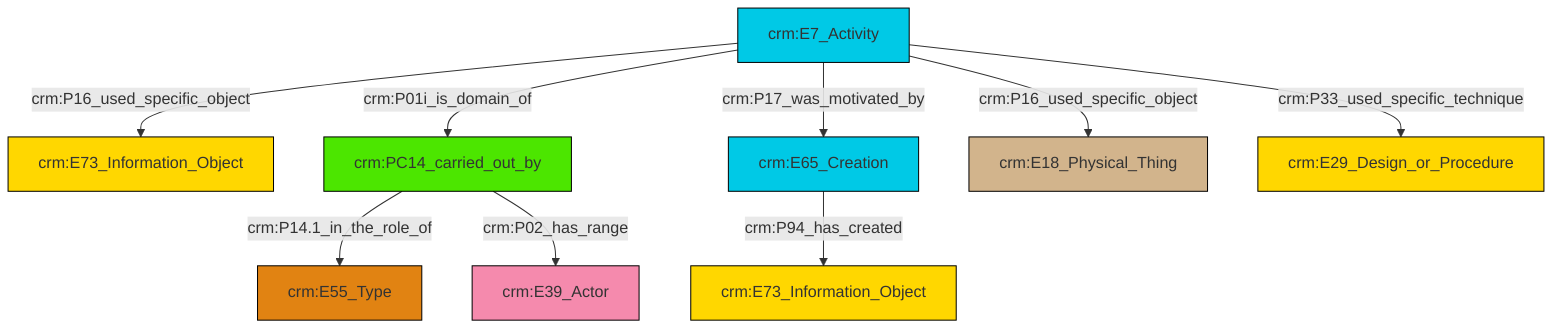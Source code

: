 graph TD
classDef Literal fill:#f2f2f2,stroke:#000000;
classDef CRM_Entity fill:#FFFFFF,stroke:#000000;
classDef Temporal_Entity fill:#00C9E6, stroke:#000000;
classDef Type fill:#E18312, stroke:#000000;
classDef Time-Span fill:#2C9C91, stroke:#000000;
classDef Appellation fill:#FFEB7F, stroke:#000000;
classDef Place fill:#008836, stroke:#000000;
classDef Persistent_Item fill:#B266B2, stroke:#000000;
classDef Conceptual_Object fill:#FFD700, stroke:#000000;
classDef Physical_Thing fill:#D2B48C, stroke:#000000;
classDef Actor fill:#f58aad, stroke:#000000;
classDef PC_Classes fill:#4ce600, stroke:#000000;
classDef Multi fill:#cccccc,stroke:#000000;

4["crm:PC14_carried_out_by"]:::PC_Classes -->|crm:P14.1_in_the_role_of| 5["crm:E55_Type"]:::Type
10["crm:E65_Creation"]:::Temporal_Entity -->|crm:P94_has_created| 6["crm:E73_Information_Object"]:::Conceptual_Object
8["crm:E7_Activity"]:::Temporal_Entity -->|crm:P01i_is_domain_of| 4["crm:PC14_carried_out_by"]:::PC_Classes
8["crm:E7_Activity"]:::Temporal_Entity -->|crm:P16_used_specific_object| 11["crm:E18_Physical_Thing"]:::Physical_Thing
8["crm:E7_Activity"]:::Temporal_Entity -->|crm:P17_was_motivated_by| 10["crm:E65_Creation"]:::Temporal_Entity
8["crm:E7_Activity"]:::Temporal_Entity -->|crm:P16_used_specific_object| 2["crm:E73_Information_Object"]:::Conceptual_Object
8["crm:E7_Activity"]:::Temporal_Entity -->|crm:P33_used_specific_technique| 16["crm:E29_Design_or_Procedure"]:::Conceptual_Object
4["crm:PC14_carried_out_by"]:::PC_Classes -->|crm:P02_has_range| 0["crm:E39_Actor"]:::Actor